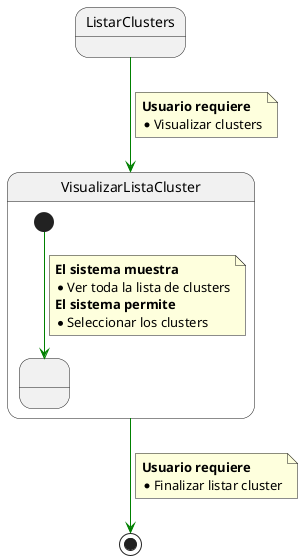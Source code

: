 @startuml ListarClusters

State ListarClusters

State VisualizarListaCluster{

  state state1 as " " 

  [*] -[#green]-> state1

  note on link 
      <b>El sistema muestra
      * Ver toda la lista de clusters
      <b>El sistema permite 
      * Seleccionar los clusters
  end note

}


ListarClusters -[#green]-> VisualizarListaCluster 
note on link
   <b>Usuario requiere 
   * Visualizar clusters
end note

VisualizarListaCluster -[#green]-> [*]
note on link 
  <b>Usuario requiere 
  * Finalizar listar cluster
end note


@enduml
